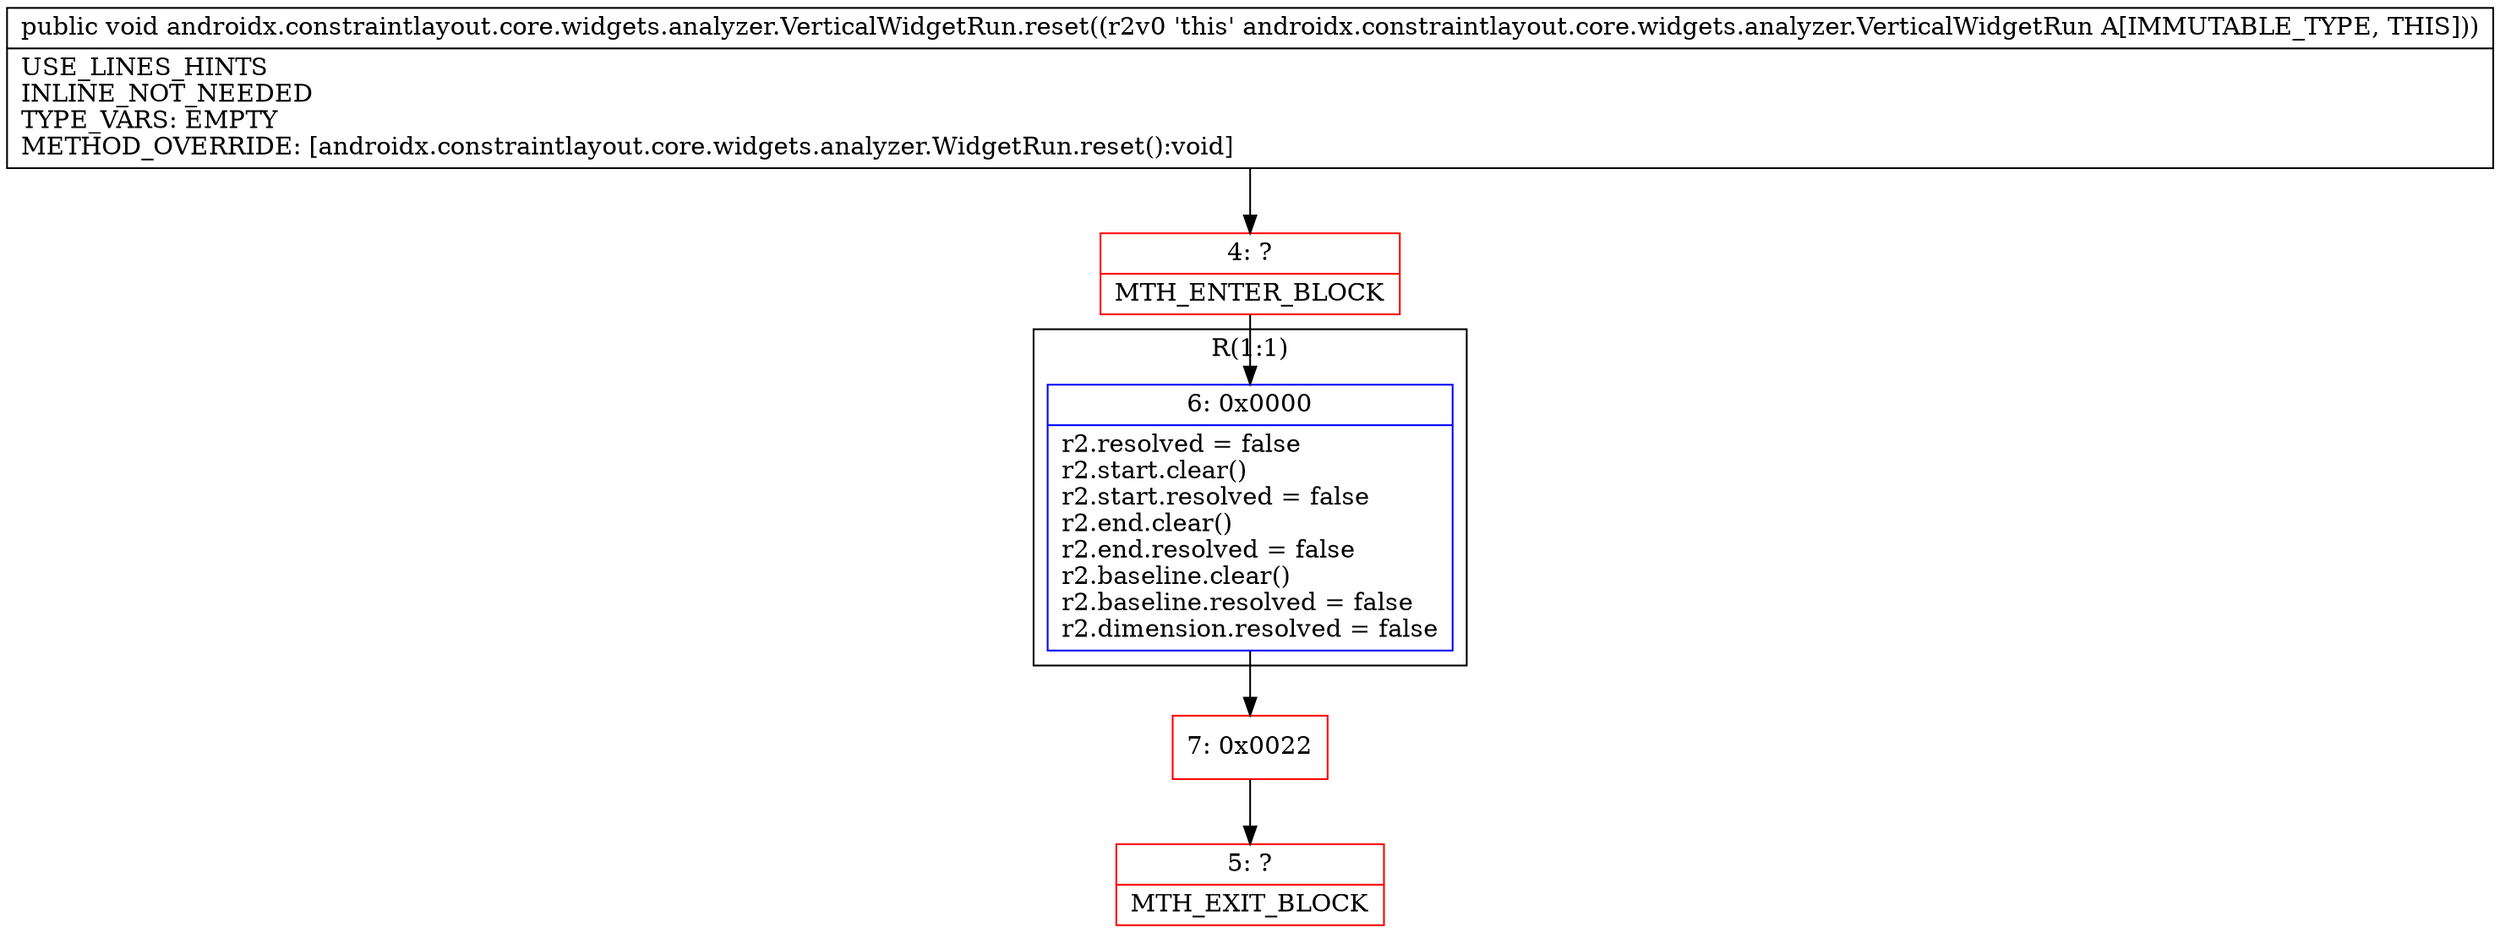 digraph "CFG forandroidx.constraintlayout.core.widgets.analyzer.VerticalWidgetRun.reset()V" {
subgraph cluster_Region_522214319 {
label = "R(1:1)";
node [shape=record,color=blue];
Node_6 [shape=record,label="{6\:\ 0x0000|r2.resolved = false\lr2.start.clear()\lr2.start.resolved = false\lr2.end.clear()\lr2.end.resolved = false\lr2.baseline.clear()\lr2.baseline.resolved = false\lr2.dimension.resolved = false\l}"];
}
Node_4 [shape=record,color=red,label="{4\:\ ?|MTH_ENTER_BLOCK\l}"];
Node_7 [shape=record,color=red,label="{7\:\ 0x0022}"];
Node_5 [shape=record,color=red,label="{5\:\ ?|MTH_EXIT_BLOCK\l}"];
MethodNode[shape=record,label="{public void androidx.constraintlayout.core.widgets.analyzer.VerticalWidgetRun.reset((r2v0 'this' androidx.constraintlayout.core.widgets.analyzer.VerticalWidgetRun A[IMMUTABLE_TYPE, THIS]))  | USE_LINES_HINTS\lINLINE_NOT_NEEDED\lTYPE_VARS: EMPTY\lMETHOD_OVERRIDE: [androidx.constraintlayout.core.widgets.analyzer.WidgetRun.reset():void]\l}"];
MethodNode -> Node_4;Node_6 -> Node_7;
Node_4 -> Node_6;
Node_7 -> Node_5;
}

